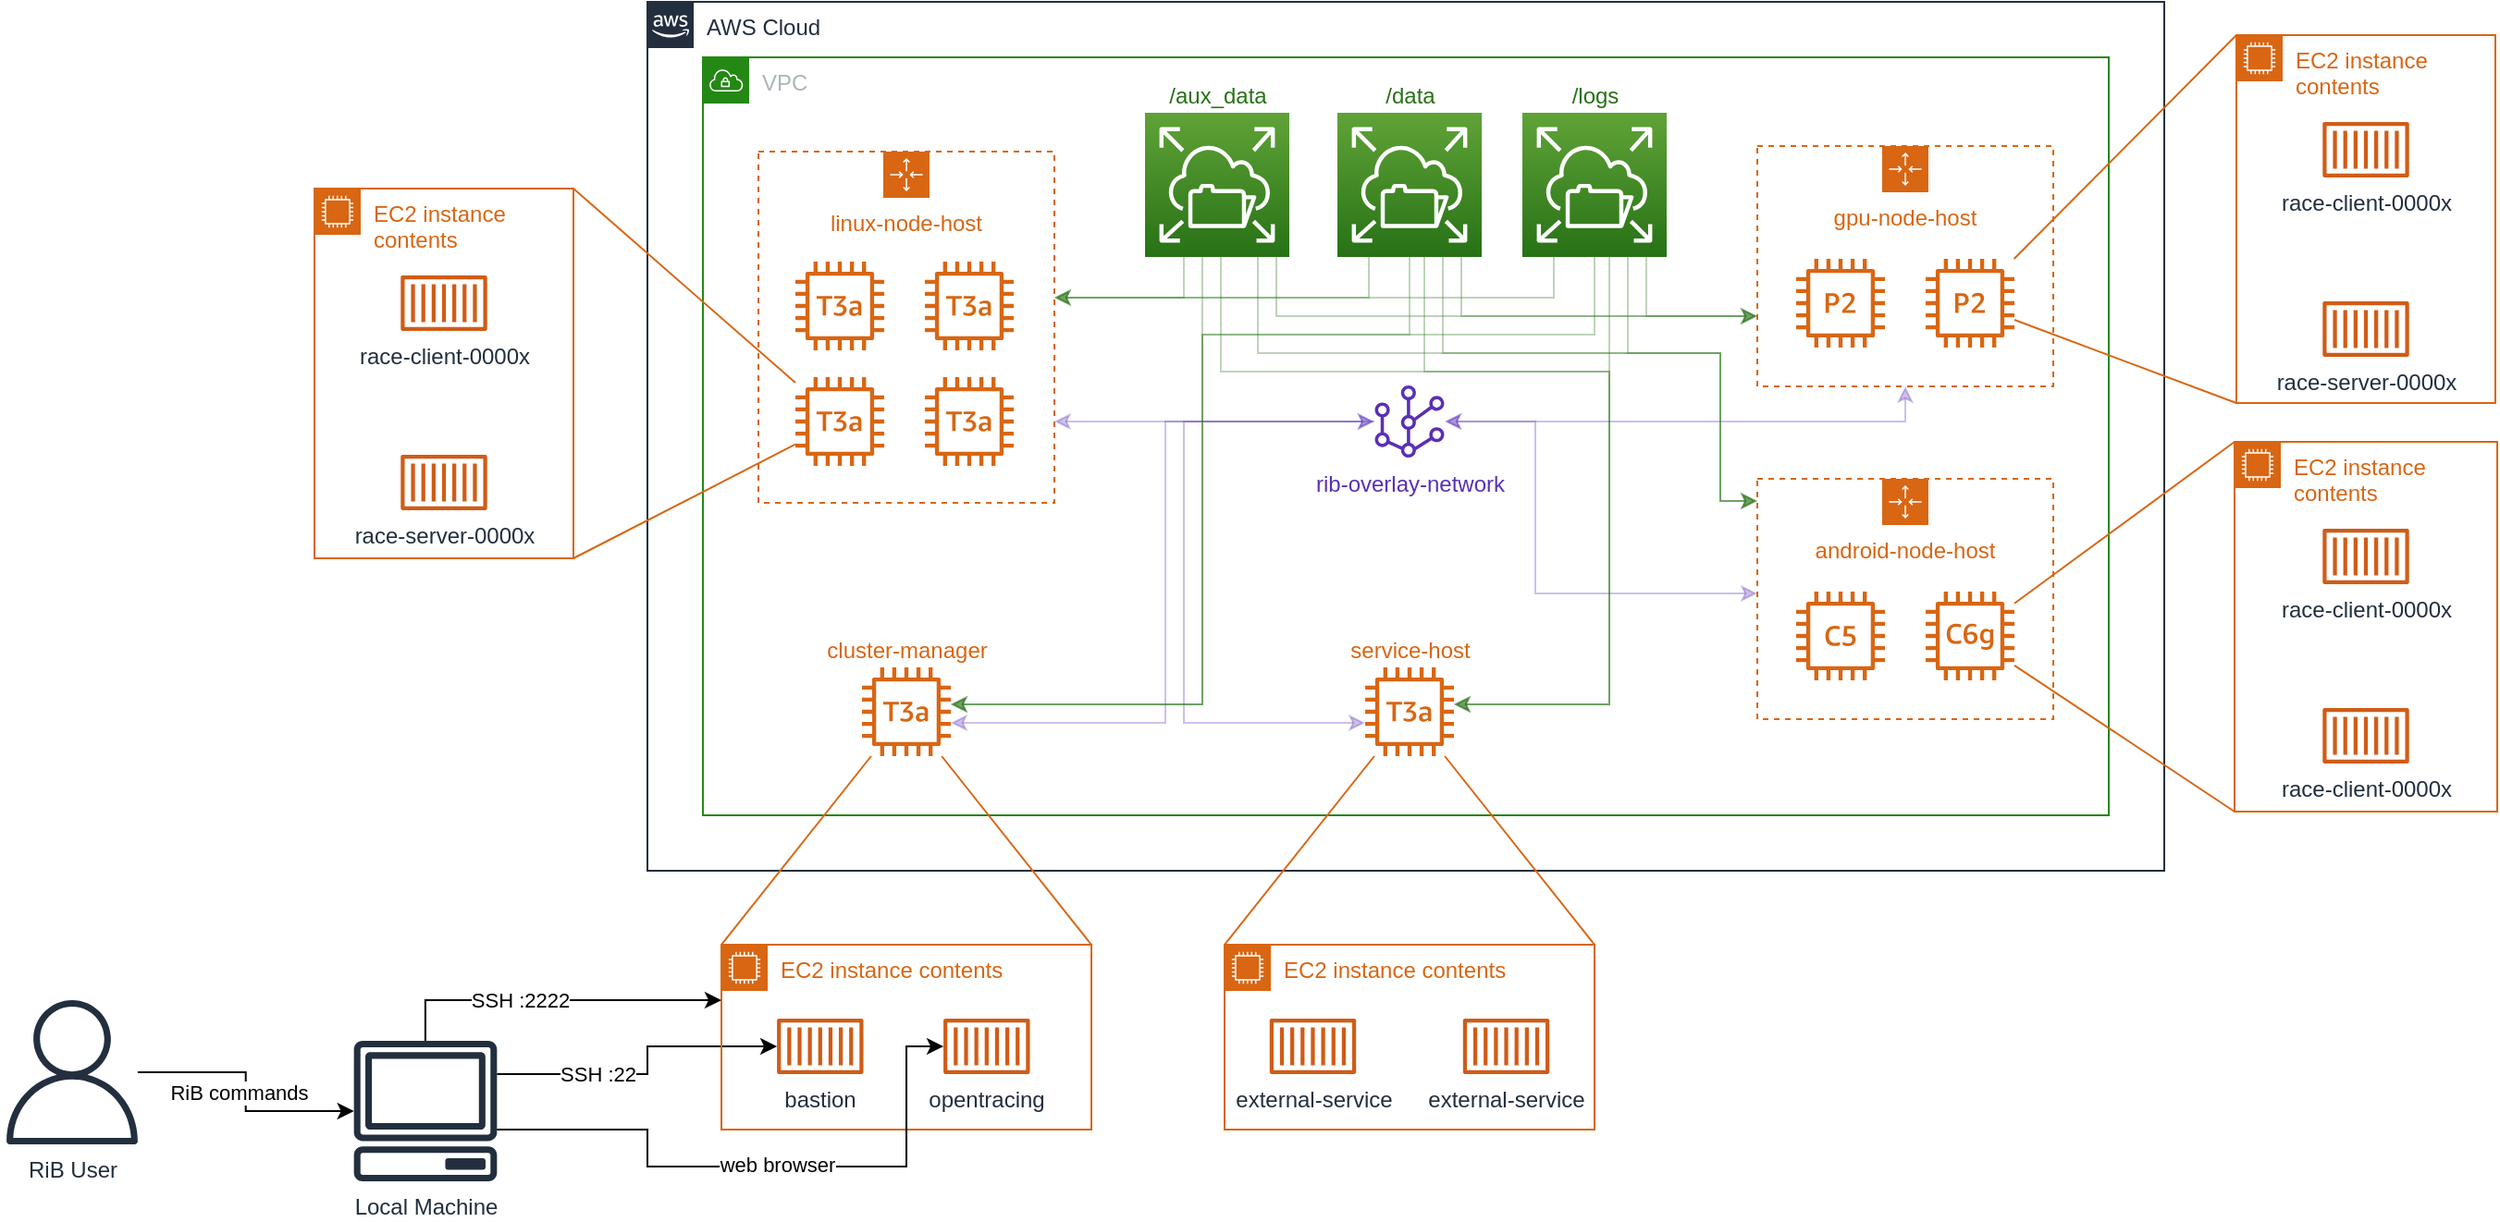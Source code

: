 <mxfile version="14.6.10" type="device"><diagram id="Ht1M8jgEwFfnCIfOTk4-" name="Page-1"><mxGraphModel dx="2907" dy="1059" grid="1" gridSize="10" guides="1" tooltips="1" connect="1" arrows="1" fold="1" page="1" pageScale="1" pageWidth="1169" pageHeight="827" math="0" shadow="0"><root><mxCell id="0"/><mxCell id="1" parent="0"/><mxCell id="WhN_t0RFHeqWNPV7uUDg-1" value="AWS Cloud" style="points=[[0,0],[0.25,0],[0.5,0],[0.75,0],[1,0],[1,0.25],[1,0.5],[1,0.75],[1,1],[0.75,1],[0.5,1],[0.25,1],[0,1],[0,0.75],[0,0.5],[0,0.25]];outlineConnect=0;gradientColor=none;html=1;whiteSpace=wrap;fontSize=12;fontStyle=0;shape=mxgraph.aws4.group;grIcon=mxgraph.aws4.group_aws_cloud_alt;strokeColor=#232F3E;fillColor=none;verticalAlign=top;align=left;spacingLeft=30;fontColor=#232F3E;dashed=0;" vertex="1" parent="1"><mxGeometry x="40" y="40" width="820" height="470" as="geometry"/></mxCell><mxCell id="WhN_t0RFHeqWNPV7uUDg-2" value="VPC" style="points=[[0,0],[0.25,0],[0.5,0],[0.75,0],[1,0],[1,0.25],[1,0.5],[1,0.75],[1,1],[0.75,1],[0.5,1],[0.25,1],[0,1],[0,0.75],[0,0.5],[0,0.25]];outlineConnect=0;gradientColor=none;html=1;whiteSpace=wrap;fontSize=12;fontStyle=0;shape=mxgraph.aws4.group;grIcon=mxgraph.aws4.group_vpc;strokeColor=#248814;fillColor=none;verticalAlign=top;align=left;spacingLeft=30;fontColor=#AAB7B8;dashed=0;" vertex="1" parent="1"><mxGeometry x="70" y="70" width="760" height="410" as="geometry"/></mxCell><mxCell id="WhN_t0RFHeqWNPV7uUDg-104" style="edgeStyle=orthogonalEdgeStyle;rounded=0;orthogonalLoop=1;jettySize=auto;html=1;fontColor=#000000;startArrow=none;startFill=0;endArrow=classic;endFill=1;strokeColor=#000000;" edge="1" parent="1" source="WhN_t0RFHeqWNPV7uUDg-3" target="WhN_t0RFHeqWNPV7uUDg-61"><mxGeometry relative="1" as="geometry"><Array as="points"><mxPoint x="40" y="620"/><mxPoint x="40" y="605"/></Array></mxGeometry></mxCell><mxCell id="WhN_t0RFHeqWNPV7uUDg-107" value="SSH :22" style="edgeLabel;html=1;align=center;verticalAlign=middle;resizable=0;points=[];fontColor=#000000;" vertex="1" connectable="0" parent="WhN_t0RFHeqWNPV7uUDg-104"><mxGeometry x="-0.348" relative="1" as="geometry"><mxPoint as="offset"/></mxGeometry></mxCell><mxCell id="WhN_t0RFHeqWNPV7uUDg-3" value="Local Machine" style="outlineConnect=0;fontColor=#232F3E;gradientColor=none;fillColor=#232F3E;strokeColor=none;dashed=0;verticalLabelPosition=bottom;verticalAlign=top;align=center;html=1;fontSize=12;fontStyle=0;aspect=fixed;pointerEvents=1;shape=mxgraph.aws4.client;" vertex="1" parent="1"><mxGeometry x="-119" y="602" width="78" height="76" as="geometry"/></mxCell><mxCell id="WhN_t0RFHeqWNPV7uUDg-102" style="edgeStyle=orthogonalEdgeStyle;rounded=0;orthogonalLoop=1;jettySize=auto;html=1;fontColor=#5A30B5;startArrow=none;startFill=0;endArrow=classic;endFill=1;" edge="1" parent="1" source="WhN_t0RFHeqWNPV7uUDg-4" target="WhN_t0RFHeqWNPV7uUDg-3"><mxGeometry relative="1" as="geometry"/></mxCell><mxCell id="WhN_t0RFHeqWNPV7uUDg-103" value="RiB commands" style="edgeLabel;html=1;align=center;verticalAlign=middle;resizable=0;points=[];direction=south;" vertex="1" connectable="0" parent="WhN_t0RFHeqWNPV7uUDg-102"><mxGeometry x="0.271" y="-2" relative="1" as="geometry"><mxPoint x="-12" y="-12" as="offset"/></mxGeometry></mxCell><mxCell id="WhN_t0RFHeqWNPV7uUDg-4" value="RiB User" style="outlineConnect=0;fontColor=#232F3E;gradientColor=none;fillColor=#232F3E;strokeColor=none;dashed=0;verticalLabelPosition=bottom;verticalAlign=top;align=center;html=1;fontSize=12;fontStyle=0;aspect=fixed;pointerEvents=1;shape=mxgraph.aws4.user;" vertex="1" parent="1"><mxGeometry x="-310" y="580" width="78" height="78" as="geometry"/></mxCell><mxCell id="WhN_t0RFHeqWNPV7uUDg-93" style="edgeStyle=orthogonalEdgeStyle;rounded=0;orthogonalLoop=1;jettySize=auto;html=1;fontColor=#5A30B5;endArrow=classic;endFill=1;strokeColor=#277116;opacity=30;" edge="1" parent="1" source="WhN_t0RFHeqWNPV7uUDg-12" target="WhN_t0RFHeqWNPV7uUDg-13"><mxGeometry relative="1" as="geometry"><Array as="points"><mxPoint x="330" y="200"/></Array></mxGeometry></mxCell><mxCell id="WhN_t0RFHeqWNPV7uUDg-12" value="/aux_data" style="points=[[0,0,0],[0.25,0,0],[0.5,0,0],[0.75,0,0],[1,0,0],[0,1,0],[0.25,1,0],[0.5,1,0],[0.75,1,0],[1,1,0],[0,0.25,0],[0,0.5,0],[0,0.75,0],[1,0.25,0],[1,0.5,0],[1,0.75,0]];outlineConnect=0;gradientColor=#60A337;gradientDirection=north;fillColor=#277116;strokeColor=#ffffff;dashed=0;verticalLabelPosition=top;verticalAlign=bottom;align=center;html=1;fontSize=12;fontStyle=0;aspect=fixed;shape=mxgraph.aws4.resourceIcon;resIcon=mxgraph.aws4.elastic_file_system;labelPosition=center;fontColor=#277116;" vertex="1" parent="1"><mxGeometry x="309" y="100" width="78" height="78" as="geometry"/></mxCell><mxCell id="WhN_t0RFHeqWNPV7uUDg-13" value="linux-node-host" style="points=[[0,0],[0.25,0],[0.5,0],[0.75,0],[1,0],[1,0.25],[1,0.5],[1,0.75],[1,1],[0.75,1],[0.5,1],[0.25,1],[0,1],[0,0.75],[0,0.5],[0,0.25]];outlineConnect=0;gradientColor=none;html=1;whiteSpace=wrap;fontSize=12;fontStyle=0;shape=mxgraph.aws4.groupCenter;grIcon=mxgraph.aws4.group_auto_scaling_group;grStroke=1;strokeColor=#D86613;fillColor=none;verticalAlign=top;align=center;fontColor=#D86613;dashed=1;spacingTop=25;" vertex="1" parent="1"><mxGeometry x="100" y="121" width="160" height="190" as="geometry"/></mxCell><mxCell id="WhN_t0RFHeqWNPV7uUDg-15" value="gpu-node-host" style="points=[[0,0],[0.25,0],[0.5,0],[0.75,0],[1,0],[1,0.25],[1,0.5],[1,0.75],[1,1],[0.75,1],[0.5,1],[0.25,1],[0,1],[0,0.75],[0,0.5],[0,0.25]];outlineConnect=0;gradientColor=none;html=1;whiteSpace=wrap;fontSize=12;fontStyle=0;shape=mxgraph.aws4.groupCenter;grIcon=mxgraph.aws4.group_auto_scaling_group;grStroke=1;strokeColor=#D86613;fillColor=none;verticalAlign=top;align=center;fontColor=#D86613;dashed=1;spacingTop=25;" vertex="1" parent="1"><mxGeometry x="640" y="118" width="160" height="130" as="geometry"/></mxCell><mxCell id="WhN_t0RFHeqWNPV7uUDg-16" value="android-node-host" style="points=[[0,0],[0.25,0],[0.5,0],[0.75,0],[1,0],[1,0.25],[1,0.5],[1,0.75],[1,1],[0.75,1],[0.5,1],[0.25,1],[0,1],[0,0.75],[0,0.5],[0,0.25]];outlineConnect=0;gradientColor=none;html=1;whiteSpace=wrap;fontSize=12;fontStyle=0;shape=mxgraph.aws4.groupCenter;grIcon=mxgraph.aws4.group_auto_scaling_group;grStroke=1;strokeColor=#D86613;fillColor=none;verticalAlign=top;align=center;fontColor=#D86613;dashed=1;spacingTop=25;" vertex="1" parent="1"><mxGeometry x="640" y="298" width="160" height="130" as="geometry"/></mxCell><mxCell id="WhN_t0RFHeqWNPV7uUDg-17" value="" style="outlineConnect=0;fontColor=#232F3E;gradientColor=none;fillColor=#D86613;strokeColor=none;dashed=0;verticalLabelPosition=bottom;verticalAlign=top;align=center;html=1;fontSize=12;fontStyle=0;aspect=fixed;pointerEvents=1;shape=mxgraph.aws4.t3a_instance;" vertex="1" parent="1"><mxGeometry x="120" y="180.5" width="48" height="48" as="geometry"/></mxCell><mxCell id="WhN_t0RFHeqWNPV7uUDg-18" value="" style="outlineConnect=0;fontColor=#232F3E;gradientColor=none;fillColor=#D86613;strokeColor=none;dashed=0;verticalLabelPosition=bottom;verticalAlign=top;align=center;html=1;fontSize=12;fontStyle=0;aspect=fixed;pointerEvents=1;shape=mxgraph.aws4.t3a_instance;" vertex="1" parent="1"><mxGeometry x="190" y="180.5" width="48" height="48" as="geometry"/></mxCell><mxCell id="WhN_t0RFHeqWNPV7uUDg-19" value="" style="outlineConnect=0;fontColor=#232F3E;gradientColor=none;fillColor=#D86613;strokeColor=none;dashed=0;verticalLabelPosition=bottom;verticalAlign=top;align=center;html=1;fontSize=12;fontStyle=0;aspect=fixed;pointerEvents=1;shape=mxgraph.aws4.p2_instance;" vertex="1" parent="1"><mxGeometry x="731" y="179" width="48" height="48" as="geometry"/></mxCell><mxCell id="WhN_t0RFHeqWNPV7uUDg-11" value="" style="outlineConnect=0;fontColor=#232F3E;gradientColor=none;fillColor=#D86613;strokeColor=none;dashed=0;verticalLabelPosition=bottom;verticalAlign=top;align=center;html=1;fontSize=12;fontStyle=0;aspect=fixed;pointerEvents=1;shape=mxgraph.aws4.c6g_instance;" vertex="1" parent="1"><mxGeometry x="731" y="359" width="48" height="48" as="geometry"/></mxCell><mxCell id="WhN_t0RFHeqWNPV7uUDg-10" value="" style="outlineConnect=0;fontColor=#232F3E;gradientColor=none;fillColor=#D86613;strokeColor=none;dashed=0;verticalLabelPosition=middle;verticalAlign=middle;align=left;html=1;fontSize=12;fontStyle=0;aspect=fixed;pointerEvents=1;shape=mxgraph.aws4.c5_instance;labelPosition=right;" vertex="1" parent="1"><mxGeometry x="661" y="359" width="48" height="48" as="geometry"/></mxCell><mxCell id="WhN_t0RFHeqWNPV7uUDg-9" value="" style="outlineConnect=0;fontColor=#232F3E;gradientColor=none;fillColor=#D86613;strokeColor=none;dashed=0;verticalLabelPosition=bottom;verticalAlign=top;align=center;html=1;fontSize=12;fontStyle=0;aspect=fixed;pointerEvents=1;shape=mxgraph.aws4.p2_instance;" vertex="1" parent="1"><mxGeometry x="661" y="179" width="48" height="48" as="geometry"/></mxCell><mxCell id="WhN_t0RFHeqWNPV7uUDg-21" value="/data" style="points=[[0,0,0],[0.25,0,0],[0.5,0,0],[0.75,0,0],[1,0,0],[0,1,0],[0.25,1,0],[0.5,1,0],[0.75,1,0],[1,1,0],[0,0.25,0],[0,0.5,0],[0,0.75,0],[1,0.25,0],[1,0.5,0],[1,0.75,0]];outlineConnect=0;gradientColor=#60A337;gradientDirection=north;fillColor=#277116;strokeColor=#ffffff;dashed=0;verticalLabelPosition=top;verticalAlign=bottom;align=center;html=1;fontSize=12;fontStyle=0;aspect=fixed;shape=mxgraph.aws4.resourceIcon;resIcon=mxgraph.aws4.elastic_file_system;labelPosition=center;fontColor=#277116;" vertex="1" parent="1"><mxGeometry x="413" y="100" width="78" height="78" as="geometry"/></mxCell><mxCell id="WhN_t0RFHeqWNPV7uUDg-22" value="/logs" style="points=[[0,0,0],[0.25,0,0],[0.5,0,0],[0.75,0,0],[1,0,0],[0,1,0],[0.25,1,0],[0.5,1,0],[0.75,1,0],[1,1,0],[0,0.25,0],[0,0.5,0],[0,0.75,0],[1,0.25,0],[1,0.5,0],[1,0.75,0]];outlineConnect=0;gradientColor=#60A337;gradientDirection=north;fillColor=#277116;strokeColor=#ffffff;dashed=0;verticalLabelPosition=top;verticalAlign=bottom;align=center;html=1;fontSize=12;fontStyle=0;aspect=fixed;shape=mxgraph.aws4.resourceIcon;resIcon=mxgraph.aws4.elastic_file_system;labelPosition=center;fontColor=#277116;" vertex="1" parent="1"><mxGeometry x="513" y="100" width="78" height="78" as="geometry"/></mxCell><mxCell id="WhN_t0RFHeqWNPV7uUDg-82" style="edgeStyle=orthogonalEdgeStyle;rounded=0;orthogonalLoop=1;jettySize=auto;html=1;fontColor=#5A30B5;endArrow=classic;endFill=1;strokeColor=#5A30B5;opacity=30;" edge="1" parent="1" source="WhN_t0RFHeqWNPV7uUDg-23" target="WhN_t0RFHeqWNPV7uUDg-13"><mxGeometry relative="1" as="geometry"><Array as="points"><mxPoint x="300" y="267"/><mxPoint x="300" y="267"/></Array></mxGeometry></mxCell><mxCell id="WhN_t0RFHeqWNPV7uUDg-90" style="edgeStyle=orthogonalEdgeStyle;rounded=0;orthogonalLoop=1;jettySize=auto;html=1;fontColor=#5A30B5;endArrow=classic;endFill=1;strokeColor=#5A30B5;opacity=30;startArrow=classic;startFill=1;" edge="1" parent="1" source="WhN_t0RFHeqWNPV7uUDg-23" target="WhN_t0RFHeqWNPV7uUDg-58"><mxGeometry relative="1" as="geometry"><Array as="points"><mxPoint x="320" y="267"/><mxPoint x="320" y="430"/></Array></mxGeometry></mxCell><mxCell id="WhN_t0RFHeqWNPV7uUDg-91" style="edgeStyle=orthogonalEdgeStyle;rounded=0;orthogonalLoop=1;jettySize=auto;html=1;fontColor=#5A30B5;endArrow=classic;endFill=1;strokeColor=#5A30B5;opacity=30;startArrow=classic;startFill=1;" edge="1" parent="1" source="WhN_t0RFHeqWNPV7uUDg-23" target="WhN_t0RFHeqWNPV7uUDg-59"><mxGeometry relative="1" as="geometry"><Array as="points"><mxPoint x="330" y="267"/><mxPoint x="330" y="430"/></Array></mxGeometry></mxCell><mxCell id="WhN_t0RFHeqWNPV7uUDg-49" style="edgeStyle=none;rounded=0;orthogonalLoop=1;jettySize=auto;html=1;exitX=1;exitY=0;exitDx=0;exitDy=0;endArrow=none;endFill=0;strokeColor=#D86613;" edge="1" parent="1" source="WhN_t0RFHeqWNPV7uUDg-7" target="WhN_t0RFHeqWNPV7uUDg-46"><mxGeometry relative="1" as="geometry"/></mxCell><mxCell id="WhN_t0RFHeqWNPV7uUDg-7" value="EC2 instance contents" style="points=[[0,0],[0.25,0],[0.5,0],[0.75,0],[1,0],[1,0.25],[1,0.5],[1,0.75],[1,1],[0.75,1],[0.5,1],[0.25,1],[0,1],[0,0.75],[0,0.5],[0,0.25]];outlineConnect=0;gradientColor=none;html=1;whiteSpace=wrap;fontSize=12;fontStyle=0;shape=mxgraph.aws4.group;grIcon=mxgraph.aws4.group_ec2_instance_contents;strokeColor=#D86613;fillColor=none;verticalAlign=top;align=left;spacingLeft=30;fontColor=#D86613;dashed=0;" vertex="1" parent="1"><mxGeometry x="-140" y="141" width="140" height="200" as="geometry"/></mxCell><mxCell id="WhN_t0RFHeqWNPV7uUDg-24" value="race-client-0000x" style="outlineConnect=0;fontColor=#232F3E;gradientColor=none;fillColor=#D05C17;strokeColor=none;dashed=0;verticalLabelPosition=bottom;verticalAlign=top;align=center;html=1;fontSize=12;fontStyle=0;aspect=fixed;pointerEvents=1;shape=mxgraph.aws4.container_1;" vertex="1" parent="1"><mxGeometry x="-93.4" y="188" width="46.8" height="30" as="geometry"/></mxCell><mxCell id="WhN_t0RFHeqWNPV7uUDg-26" value="race-server-0000x" style="outlineConnect=0;fontColor=#232F3E;gradientColor=none;fillColor=#D05C17;strokeColor=none;dashed=0;verticalLabelPosition=bottom;verticalAlign=top;align=center;html=1;fontSize=12;fontStyle=0;aspect=fixed;pointerEvents=1;shape=mxgraph.aws4.container_1;" vertex="1" parent="1"><mxGeometry x="-93.4" y="285" width="46.8" height="30" as="geometry"/></mxCell><mxCell id="WhN_t0RFHeqWNPV7uUDg-27" value="EC2 instance contents" style="points=[[0,0],[0.25,0],[0.5,0],[0.75,0],[1,0],[1,0.25],[1,0.5],[1,0.75],[1,1],[0.75,1],[0.5,1],[0.25,1],[0,1],[0,0.75],[0,0.5],[0,0.25]];outlineConnect=0;gradientColor=none;html=1;whiteSpace=wrap;fontSize=12;fontStyle=0;shape=mxgraph.aws4.group;grIcon=mxgraph.aws4.group_ec2_instance_contents;strokeColor=#D86613;fillColor=none;verticalAlign=top;align=left;spacingLeft=30;fontColor=#D86613;dashed=0;" vertex="1" parent="1"><mxGeometry x="899" y="58" width="140" height="199" as="geometry"/></mxCell><mxCell id="WhN_t0RFHeqWNPV7uUDg-28" value="race-client-0000x" style="outlineConnect=0;fontColor=#232F3E;gradientColor=none;fillColor=#D05C17;strokeColor=none;dashed=0;verticalLabelPosition=bottom;verticalAlign=top;align=center;html=1;fontSize=12;fontStyle=0;aspect=fixed;pointerEvents=1;shape=mxgraph.aws4.container_1;" vertex="1" parent="1"><mxGeometry x="945.6" y="105" width="46.8" height="30" as="geometry"/></mxCell><mxCell id="WhN_t0RFHeqWNPV7uUDg-29" value="race-server-0000x" style="outlineConnect=0;fontColor=#232F3E;gradientColor=none;fillColor=#D05C17;strokeColor=none;dashed=0;verticalLabelPosition=bottom;verticalAlign=top;align=center;html=1;fontSize=12;fontStyle=0;aspect=fixed;pointerEvents=1;shape=mxgraph.aws4.container_1;" vertex="1" parent="1"><mxGeometry x="945.6" y="202" width="46.8" height="30" as="geometry"/></mxCell><mxCell id="WhN_t0RFHeqWNPV7uUDg-30" value="EC2 instance contents" style="points=[[0,0],[0.25,0],[0.5,0],[0.75,0],[1,0],[1,0.25],[1,0.5],[1,0.75],[1,1],[0.75,1],[0.5,1],[0.25,1],[0,1],[0,0.75],[0,0.5],[0,0.25]];outlineConnect=0;gradientColor=none;html=1;whiteSpace=wrap;fontSize=12;fontStyle=0;shape=mxgraph.aws4.group;grIcon=mxgraph.aws4.group_ec2_instance_contents;strokeColor=#D86613;fillColor=none;verticalAlign=top;align=left;spacingLeft=30;fontColor=#D86613;dashed=0;" vertex="1" parent="1"><mxGeometry x="898" y="278" width="142" height="200" as="geometry"/></mxCell><mxCell id="WhN_t0RFHeqWNPV7uUDg-31" value="race-client-0000x" style="outlineConnect=0;fontColor=#232F3E;gradientColor=none;fillColor=#D05C17;strokeColor=none;dashed=0;verticalLabelPosition=bottom;verticalAlign=top;align=center;html=1;fontSize=12;fontStyle=0;aspect=fixed;pointerEvents=1;shape=mxgraph.aws4.container_1;" vertex="1" parent="1"><mxGeometry x="945.6" y="325" width="46.8" height="30" as="geometry"/></mxCell><mxCell id="WhN_t0RFHeqWNPV7uUDg-32" value="race-client-0000x" style="outlineConnect=0;fontColor=#232F3E;gradientColor=none;fillColor=#D05C17;strokeColor=none;dashed=0;verticalLabelPosition=bottom;verticalAlign=top;align=center;html=1;fontSize=12;fontStyle=0;aspect=fixed;pointerEvents=1;shape=mxgraph.aws4.container_1;" vertex="1" parent="1"><mxGeometry x="945.6" y="422" width="46.8" height="30" as="geometry"/></mxCell><mxCell id="WhN_t0RFHeqWNPV7uUDg-37" value="" style="shape=image;html=1;verticalAlign=top;verticalLabelPosition=bottom;labelBackgroundColor=#ffffff;imageAspect=0;aspect=fixed;image=https://cdn2.iconfinder.com/data/icons/font-awesome/1792/ellipsis-v-128.png" vertex="1" parent="1"><mxGeometry x="-86" y="249" width="32" height="32" as="geometry"/></mxCell><mxCell id="WhN_t0RFHeqWNPV7uUDg-46" value="" style="outlineConnect=0;fontColor=#232F3E;gradientColor=none;fillColor=#D86613;strokeColor=none;dashed=0;verticalLabelPosition=bottom;verticalAlign=top;align=center;html=1;fontSize=12;fontStyle=0;aspect=fixed;pointerEvents=1;shape=mxgraph.aws4.t3a_instance;" vertex="1" parent="1"><mxGeometry x="120" y="243" width="48" height="48" as="geometry"/></mxCell><mxCell id="WhN_t0RFHeqWNPV7uUDg-47" value="" style="outlineConnect=0;fontColor=#232F3E;gradientColor=none;fillColor=#D86613;strokeColor=none;dashed=0;verticalLabelPosition=bottom;verticalAlign=top;align=center;html=1;fontSize=12;fontStyle=0;aspect=fixed;pointerEvents=1;shape=mxgraph.aws4.t3a_instance;" vertex="1" parent="1"><mxGeometry x="190" y="243" width="48" height="48" as="geometry"/></mxCell><mxCell id="WhN_t0RFHeqWNPV7uUDg-50" style="edgeStyle=none;rounded=0;orthogonalLoop=1;jettySize=auto;html=1;exitX=1;exitY=1;exitDx=0;exitDy=0;endArrow=none;endFill=0;strokeColor=#D86613;" edge="1" parent="1" source="WhN_t0RFHeqWNPV7uUDg-7" target="WhN_t0RFHeqWNPV7uUDg-46"><mxGeometry relative="1" as="geometry"><mxPoint x="10" y="151" as="sourcePoint"/><mxPoint x="130" y="203.917" as="targetPoint"/></mxGeometry></mxCell><mxCell id="WhN_t0RFHeqWNPV7uUDg-52" value="" style="shape=image;html=1;verticalAlign=top;verticalLabelPosition=bottom;labelBackgroundColor=#ffffff;imageAspect=0;aspect=fixed;image=https://cdn2.iconfinder.com/data/icons/font-awesome/1792/ellipsis-v-128.png" vertex="1" parent="1"><mxGeometry x="953" y="386" width="32" height="32" as="geometry"/></mxCell><mxCell id="WhN_t0RFHeqWNPV7uUDg-53" style="edgeStyle=none;rounded=0;orthogonalLoop=1;jettySize=auto;html=1;exitX=0;exitY=0;exitDx=0;exitDy=0;endArrow=none;endFill=0;strokeColor=#D86613;" edge="1" parent="1" source="WhN_t0RFHeqWNPV7uUDg-30" target="WhN_t0RFHeqWNPV7uUDg-11"><mxGeometry relative="1" as="geometry"><mxPoint x="10" y="148" as="sourcePoint"/><mxPoint x="130" y="253" as="targetPoint"/></mxGeometry></mxCell><mxCell id="WhN_t0RFHeqWNPV7uUDg-54" style="edgeStyle=none;rounded=0;orthogonalLoop=1;jettySize=auto;html=1;exitX=0;exitY=1;exitDx=0;exitDy=0;endArrow=none;endFill=0;strokeColor=#D86613;" edge="1" parent="1" source="WhN_t0RFHeqWNPV7uUDg-30" target="WhN_t0RFHeqWNPV7uUDg-11"><mxGeometry relative="1" as="geometry"><mxPoint x="908" y="288" as="sourcePoint"/><mxPoint x="789" y="375.378" as="targetPoint"/></mxGeometry></mxCell><mxCell id="WhN_t0RFHeqWNPV7uUDg-55" value="" style="shape=image;html=1;verticalAlign=top;verticalLabelPosition=bottom;labelBackgroundColor=#ffffff;imageAspect=0;aspect=fixed;image=https://cdn2.iconfinder.com/data/icons/font-awesome/1792/ellipsis-v-128.png" vertex="1" parent="1"><mxGeometry x="953" y="166" width="32" height="32" as="geometry"/></mxCell><mxCell id="WhN_t0RFHeqWNPV7uUDg-56" style="edgeStyle=none;rounded=0;orthogonalLoop=1;jettySize=auto;html=1;exitX=0;exitY=0;exitDx=0;exitDy=0;endArrow=none;endFill=0;strokeColor=#D86613;" edge="1" parent="1" source="WhN_t0RFHeqWNPV7uUDg-27" target="WhN_t0RFHeqWNPV7uUDg-19"><mxGeometry relative="1" as="geometry"><mxPoint x="908" y="288" as="sourcePoint"/><mxPoint x="789" y="375.378" as="targetPoint"/></mxGeometry></mxCell><mxCell id="WhN_t0RFHeqWNPV7uUDg-57" style="edgeStyle=none;rounded=0;orthogonalLoop=1;jettySize=auto;html=1;exitX=0;exitY=1;exitDx=0;exitDy=0;endArrow=none;endFill=0;strokeColor=#D86613;" edge="1" parent="1" source="WhN_t0RFHeqWNPV7uUDg-27" target="WhN_t0RFHeqWNPV7uUDg-19"><mxGeometry relative="1" as="geometry"><mxPoint x="909" y="68" as="sourcePoint"/><mxPoint x="788.834" y="189" as="targetPoint"/></mxGeometry></mxCell><mxCell id="WhN_t0RFHeqWNPV7uUDg-58" value="&lt;font color=&quot;#d86613&quot;&gt;cluster-manager&lt;/font&gt;" style="outlineConnect=0;fontColor=#232F3E;gradientColor=none;fillColor=#D86613;strokeColor=none;dashed=0;verticalLabelPosition=top;verticalAlign=bottom;align=center;html=1;fontSize=12;fontStyle=0;aspect=fixed;pointerEvents=1;shape=mxgraph.aws4.t3a_instance;labelPosition=center;labelBackgroundColor=#ffffff;" vertex="1" parent="1"><mxGeometry x="156" y="400" width="48" height="48" as="geometry"/></mxCell><mxCell id="WhN_t0RFHeqWNPV7uUDg-59" value="&lt;font color=&quot;#d86613&quot;&gt;service-host&lt;/font&gt;" style="outlineConnect=0;fontColor=#232F3E;gradientColor=none;fillColor=#D86613;strokeColor=none;dashed=0;verticalLabelPosition=top;verticalAlign=bottom;align=center;html=1;fontSize=12;fontStyle=0;aspect=fixed;pointerEvents=1;shape=mxgraph.aws4.t3a_instance;labelPosition=center;labelBackgroundColor=#ffffff;" vertex="1" parent="1"><mxGeometry x="428" y="400" width="48" height="48" as="geometry"/></mxCell><mxCell id="WhN_t0RFHeqWNPV7uUDg-60" value="EC2 instance contents" style="points=[[0,0],[0.25,0],[0.5,0],[0.75,0],[1,0],[1,0.25],[1,0.5],[1,0.75],[1,1],[0.75,1],[0.5,1],[0.25,1],[0,1],[0,0.75],[0,0.5],[0,0.25]];outlineConnect=0;gradientColor=none;html=1;whiteSpace=wrap;fontSize=12;fontStyle=0;shape=mxgraph.aws4.group;grIcon=mxgraph.aws4.group_ec2_instance_contents;strokeColor=#D86613;fillColor=none;verticalAlign=top;align=left;spacingLeft=30;fontColor=#D86613;dashed=0;" vertex="1" parent="1"><mxGeometry x="80" y="550" width="200" height="100" as="geometry"/></mxCell><mxCell id="WhN_t0RFHeqWNPV7uUDg-61" value="bastion" style="outlineConnect=0;fontColor=#232F3E;gradientColor=none;fillColor=#D05C17;strokeColor=none;dashed=0;verticalLabelPosition=bottom;verticalAlign=top;align=center;html=1;fontSize=12;fontStyle=0;aspect=fixed;pointerEvents=1;shape=mxgraph.aws4.container_1;" vertex="1" parent="1"><mxGeometry x="110" y="590" width="46.8" height="30" as="geometry"/></mxCell><mxCell id="WhN_t0RFHeqWNPV7uUDg-64" style="edgeStyle=none;rounded=0;orthogonalLoop=1;jettySize=auto;html=1;endArrow=none;endFill=0;strokeColor=#D86613;entryX=0;entryY=0;entryDx=0;entryDy=0;" edge="1" parent="1" source="WhN_t0RFHeqWNPV7uUDg-58" target="WhN_t0RFHeqWNPV7uUDg-60"><mxGeometry relative="1" as="geometry"><mxPoint x="10" y="351" as="sourcePoint"/><mxPoint x="130" y="289.333" as="targetPoint"/></mxGeometry></mxCell><mxCell id="WhN_t0RFHeqWNPV7uUDg-65" style="edgeStyle=none;rounded=0;orthogonalLoop=1;jettySize=auto;html=1;endArrow=none;endFill=0;strokeColor=#D86613;entryX=1;entryY=0;entryDx=0;entryDy=0;" edge="1" parent="1" source="WhN_t0RFHeqWNPV7uUDg-58" target="WhN_t0RFHeqWNPV7uUDg-60"><mxGeometry relative="1" as="geometry"><mxPoint x="520" y="610" as="sourcePoint"/><mxPoint x="90" y="560" as="targetPoint"/></mxGeometry></mxCell><mxCell id="WhN_t0RFHeqWNPV7uUDg-66" value="EC2 instance contents" style="points=[[0,0],[0.25,0],[0.5,0],[0.75,0],[1,0],[1,0.25],[1,0.5],[1,0.75],[1,1],[0.75,1],[0.5,1],[0.25,1],[0,1],[0,0.75],[0,0.5],[0,0.25]];outlineConnect=0;gradientColor=none;html=1;whiteSpace=wrap;fontSize=12;fontStyle=0;shape=mxgraph.aws4.group;grIcon=mxgraph.aws4.group_ec2_instance_contents;strokeColor=#D86613;fillColor=none;verticalAlign=top;align=left;spacingLeft=30;fontColor=#D86613;dashed=0;" vertex="1" parent="1"><mxGeometry x="352" y="550" width="200" height="100" as="geometry"/></mxCell><mxCell id="WhN_t0RFHeqWNPV7uUDg-67" value="external-service" style="outlineConnect=0;fontColor=#232F3E;gradientColor=none;fillColor=#D05C17;strokeColor=none;dashed=0;verticalLabelPosition=bottom;verticalAlign=top;align=center;html=1;fontSize=12;fontStyle=0;aspect=fixed;pointerEvents=1;shape=mxgraph.aws4.container_1;" vertex="1" parent="1"><mxGeometry x="376.33" y="590" width="46.8" height="30" as="geometry"/></mxCell><mxCell id="WhN_t0RFHeqWNPV7uUDg-68" value="external-service" style="outlineConnect=0;fontColor=#232F3E;gradientColor=none;fillColor=#D05C17;strokeColor=none;dashed=0;verticalLabelPosition=bottom;verticalAlign=top;align=center;html=1;fontSize=12;fontStyle=0;aspect=fixed;pointerEvents=1;shape=mxgraph.aws4.container_1;" vertex="1" parent="1"><mxGeometry x="480.87" y="590" width="46.8" height="30" as="geometry"/></mxCell><mxCell id="WhN_t0RFHeqWNPV7uUDg-69" value="" style="shape=image;html=1;verticalAlign=top;verticalLabelPosition=bottom;labelBackgroundColor=#ffffff;imageAspect=0;aspect=fixed;image=https://cdn2.iconfinder.com/data/icons/font-awesome/1792/ellipsis-h-128.png" vertex="1" parent="1"><mxGeometry x="436" y="588" width="32" height="32" as="geometry"/></mxCell><mxCell id="WhN_t0RFHeqWNPV7uUDg-70" style="edgeStyle=none;rounded=0;orthogonalLoop=1;jettySize=auto;html=1;endArrow=none;endFill=0;strokeColor=#D86613;entryX=0;entryY=0;entryDx=0;entryDy=0;" edge="1" parent="1" source="WhN_t0RFHeqWNPV7uUDg-59" target="WhN_t0RFHeqWNPV7uUDg-66"><mxGeometry relative="1" as="geometry"><mxPoint x="170.952" y="458" as="sourcePoint"/><mxPoint x="90" y="560" as="targetPoint"/></mxGeometry></mxCell><mxCell id="WhN_t0RFHeqWNPV7uUDg-71" style="edgeStyle=none;rounded=0;orthogonalLoop=1;jettySize=auto;html=1;endArrow=none;endFill=0;strokeColor=#D86613;entryX=1;entryY=0;entryDx=0;entryDy=0;" edge="1" parent="1" source="WhN_t0RFHeqWNPV7uUDg-59" target="WhN_t0RFHeqWNPV7uUDg-66"><mxGeometry relative="1" as="geometry"><mxPoint x="442.952" y="458" as="sourcePoint"/><mxPoint x="362" y="560" as="targetPoint"/></mxGeometry></mxCell><mxCell id="WhN_t0RFHeqWNPV7uUDg-83" style="edgeStyle=orthogonalEdgeStyle;rounded=0;orthogonalLoop=1;jettySize=auto;html=1;fontColor=#5A30B5;endArrow=classic;endFill=1;strokeColor=#5A30B5;opacity=30;startArrow=classic;startFill=1;" edge="1" parent="1" source="WhN_t0RFHeqWNPV7uUDg-23" target="WhN_t0RFHeqWNPV7uUDg-15"><mxGeometry relative="1" as="geometry"><mxPoint x="442.87" y="277" as="sourcePoint"/><mxPoint x="248" y="277" as="targetPoint"/><Array as="points"><mxPoint x="720" y="267"/></Array></mxGeometry></mxCell><mxCell id="WhN_t0RFHeqWNPV7uUDg-84" style="edgeStyle=orthogonalEdgeStyle;rounded=0;orthogonalLoop=1;jettySize=auto;html=1;fontColor=#5A30B5;endArrow=classic;endFill=1;strokeColor=#5A30B5;opacity=30;startArrow=classic;startFill=1;" edge="1" parent="1" source="WhN_t0RFHeqWNPV7uUDg-23" target="WhN_t0RFHeqWNPV7uUDg-16"><mxGeometry relative="1" as="geometry"><mxPoint x="481.12" y="277" as="sourcePoint"/><mxPoint x="695" y="237" as="targetPoint"/><Array as="points"><mxPoint x="520" y="267"/><mxPoint x="520" y="360"/></Array></mxGeometry></mxCell><mxCell id="WhN_t0RFHeqWNPV7uUDg-23" value="rib-overlay-network" style="outlineConnect=0;gradientColor=none;fillColor=#5A30B5;strokeColor=none;dashed=0;verticalLabelPosition=bottom;verticalAlign=top;align=center;html=1;fontSize=12;fontStyle=0;aspect=fixed;pointerEvents=1;shape=mxgraph.aws4.mesh;fontColor=#5A30B5;labelBackgroundColor=#ffffff;" vertex="1" parent="1"><mxGeometry x="432.24" y="247.5" width="39.51" height="39" as="geometry"/></mxCell><mxCell id="WhN_t0RFHeqWNPV7uUDg-105" style="edgeStyle=orthogonalEdgeStyle;rounded=0;orthogonalLoop=1;jettySize=auto;html=1;fontColor=#000000;startArrow=none;startFill=0;endArrow=classic;endFill=1;strokeColor=#000000;" edge="1" parent="1" source="WhN_t0RFHeqWNPV7uUDg-3" target="WhN_t0RFHeqWNPV7uUDg-62"><mxGeometry relative="1" as="geometry"><mxPoint x="-31.188" y="630" as="sourcePoint"/><mxPoint x="120" y="615" as="targetPoint"/><Array as="points"><mxPoint x="40" y="650"/><mxPoint x="40" y="670"/><mxPoint x="180" y="670"/><mxPoint x="180" y="605"/></Array></mxGeometry></mxCell><mxCell id="WhN_t0RFHeqWNPV7uUDg-106" value="web browser" style="edgeLabel;html=1;align=center;verticalAlign=middle;resizable=0;points=[];fontColor=#000000;" vertex="1" connectable="0" parent="WhN_t0RFHeqWNPV7uUDg-105"><mxGeometry x="-0.149" y="1" relative="1" as="geometry"><mxPoint x="32" as="offset"/></mxGeometry></mxCell><mxCell id="WhN_t0RFHeqWNPV7uUDg-108" style="edgeStyle=orthogonalEdgeStyle;rounded=0;orthogonalLoop=1;jettySize=auto;html=1;fontColor=#000000;startArrow=none;startFill=0;endArrow=classic;endFill=1;strokeColor=#000000;" edge="1" parent="1" source="WhN_t0RFHeqWNPV7uUDg-3" target="WhN_t0RFHeqWNPV7uUDg-60"><mxGeometry relative="1" as="geometry"><mxPoint x="-31.188" y="630" as="sourcePoint"/><mxPoint x="120" y="615" as="targetPoint"/><Array as="points"><mxPoint x="-80" y="580"/></Array></mxGeometry></mxCell><mxCell id="WhN_t0RFHeqWNPV7uUDg-109" value="SSH :2222" style="edgeLabel;html=1;align=center;verticalAlign=middle;resizable=0;points=[];fontColor=#000000;" vertex="1" connectable="0" parent="WhN_t0RFHeqWNPV7uUDg-108"><mxGeometry x="-0.348" relative="1" as="geometry"><mxPoint x="13" as="offset"/></mxGeometry></mxCell><mxCell id="WhN_t0RFHeqWNPV7uUDg-62" value="opentracing" style="outlineConnect=0;fontColor=#232F3E;gradientColor=none;fillColor=#D05C17;strokeColor=none;dashed=0;verticalLabelPosition=bottom;verticalAlign=top;align=center;html=1;fontSize=12;fontStyle=0;aspect=fixed;pointerEvents=1;shape=mxgraph.aws4.container_1;labelBackgroundColor=#ffffff;" vertex="1" parent="1"><mxGeometry x="200" y="590" width="46.8" height="30" as="geometry"/></mxCell><mxCell id="WhN_t0RFHeqWNPV7uUDg-112" style="edgeStyle=orthogonalEdgeStyle;rounded=0;orthogonalLoop=1;jettySize=auto;html=1;fontColor=#5A30B5;endArrow=classic;endFill=1;strokeColor=#277116;opacity=30;" edge="1" parent="1" source="WhN_t0RFHeqWNPV7uUDg-21" target="WhN_t0RFHeqWNPV7uUDg-13"><mxGeometry relative="1" as="geometry"><mxPoint x="358" y="188" as="sourcePoint"/><mxPoint x="270" y="200" as="targetPoint"/><Array as="points"><mxPoint x="430" y="200"/></Array></mxGeometry></mxCell><mxCell id="WhN_t0RFHeqWNPV7uUDg-113" style="edgeStyle=orthogonalEdgeStyle;rounded=0;orthogonalLoop=1;jettySize=auto;html=1;fontColor=#5A30B5;endArrow=classic;endFill=1;strokeColor=#277116;opacity=30;" edge="1" parent="1" source="WhN_t0RFHeqWNPV7uUDg-22" target="WhN_t0RFHeqWNPV7uUDg-13"><mxGeometry relative="1" as="geometry"><mxPoint x="462" y="188" as="sourcePoint"/><mxPoint x="270" y="210" as="targetPoint"/><Array as="points"><mxPoint x="530" y="200"/></Array></mxGeometry></mxCell><mxCell id="WhN_t0RFHeqWNPV7uUDg-114" style="edgeStyle=orthogonalEdgeStyle;rounded=0;orthogonalLoop=1;jettySize=auto;html=1;fontColor=#5A30B5;endArrow=classic;endFill=1;strokeColor=#277116;opacity=30;" edge="1" parent="1" source="WhN_t0RFHeqWNPV7uUDg-12" target="WhN_t0RFHeqWNPV7uUDg-15"><mxGeometry relative="1" as="geometry"><mxPoint x="540" y="188" as="sourcePoint"/><mxPoint x="270" y="210" as="targetPoint"/><Array as="points"><mxPoint x="380" y="210"/></Array></mxGeometry></mxCell><mxCell id="WhN_t0RFHeqWNPV7uUDg-115" style="edgeStyle=orthogonalEdgeStyle;rounded=0;orthogonalLoop=1;jettySize=auto;html=1;fontColor=#5A30B5;endArrow=classic;endFill=1;strokeColor=#277116;opacity=30;" edge="1" parent="1" source="WhN_t0RFHeqWNPV7uUDg-21" target="WhN_t0RFHeqWNPV7uUDg-15"><mxGeometry relative="1" as="geometry"><mxPoint x="390" y="188" as="sourcePoint"/><mxPoint x="650" y="220" as="targetPoint"/><Array as="points"><mxPoint x="480" y="210"/></Array></mxGeometry></mxCell><mxCell id="WhN_t0RFHeqWNPV7uUDg-116" style="edgeStyle=orthogonalEdgeStyle;rounded=0;orthogonalLoop=1;jettySize=auto;html=1;fontColor=#5A30B5;endArrow=classic;endFill=1;strokeColor=#277116;opacity=30;" edge="1" parent="1" source="WhN_t0RFHeqWNPV7uUDg-22" target="WhN_t0RFHeqWNPV7uUDg-15"><mxGeometry relative="1" as="geometry"><mxPoint x="490" y="188" as="sourcePoint"/><mxPoint x="650" y="220" as="targetPoint"/><Array as="points"><mxPoint x="580" y="210"/></Array></mxGeometry></mxCell><mxCell id="WhN_t0RFHeqWNPV7uUDg-117" style="edgeStyle=orthogonalEdgeStyle;rounded=0;orthogonalLoop=1;jettySize=auto;html=1;fontColor=#5A30B5;endArrow=classic;endFill=1;strokeColor=#277116;opacity=30;" edge="1" parent="1" source="WhN_t0RFHeqWNPV7uUDg-12" target="WhN_t0RFHeqWNPV7uUDg-16"><mxGeometry relative="1" as="geometry"><mxPoint x="390" y="188" as="sourcePoint"/><mxPoint x="650" y="220" as="targetPoint"/><Array as="points"><mxPoint x="370" y="230"/><mxPoint x="620" y="230"/><mxPoint x="620" y="310"/></Array></mxGeometry></mxCell><mxCell id="WhN_t0RFHeqWNPV7uUDg-118" style="edgeStyle=orthogonalEdgeStyle;rounded=0;orthogonalLoop=1;jettySize=auto;html=1;fontColor=#5A30B5;endArrow=classic;endFill=1;strokeColor=#277116;opacity=30;" edge="1" parent="1" source="WhN_t0RFHeqWNPV7uUDg-21" target="WhN_t0RFHeqWNPV7uUDg-16"><mxGeometry relative="1" as="geometry"><mxPoint x="380" y="188" as="sourcePoint"/><mxPoint x="650" y="320" as="targetPoint"/><Array as="points"><mxPoint x="470" y="230"/><mxPoint x="620" y="230"/><mxPoint x="620" y="310"/></Array></mxGeometry></mxCell><mxCell id="WhN_t0RFHeqWNPV7uUDg-119" style="edgeStyle=orthogonalEdgeStyle;rounded=0;orthogonalLoop=1;jettySize=auto;html=1;fontColor=#5A30B5;endArrow=classic;endFill=1;strokeColor=#277116;opacity=30;" edge="1" parent="1" source="WhN_t0RFHeqWNPV7uUDg-22" target="WhN_t0RFHeqWNPV7uUDg-16"><mxGeometry relative="1" as="geometry"><mxPoint x="480" y="188" as="sourcePoint"/><mxPoint x="650" y="320" as="targetPoint"/><Array as="points"><mxPoint x="570" y="230"/><mxPoint x="620" y="230"/><mxPoint x="620" y="310"/></Array></mxGeometry></mxCell><mxCell id="WhN_t0RFHeqWNPV7uUDg-120" style="edgeStyle=orthogonalEdgeStyle;rounded=0;orthogonalLoop=1;jettySize=auto;html=1;fontColor=#5A30B5;endArrow=classic;endFill=1;strokeColor=#277116;opacity=30;" edge="1" parent="1" source="WhN_t0RFHeqWNPV7uUDg-22" target="WhN_t0RFHeqWNPV7uUDg-59"><mxGeometry relative="1" as="geometry"><mxPoint x="380" y="188" as="sourcePoint"/><mxPoint x="650" y="320" as="targetPoint"/><Array as="points"><mxPoint x="560" y="420"/></Array></mxGeometry></mxCell><mxCell id="WhN_t0RFHeqWNPV7uUDg-121" style="edgeStyle=orthogonalEdgeStyle;rounded=0;orthogonalLoop=1;jettySize=auto;html=1;fontColor=#5A30B5;endArrow=classic;endFill=1;strokeColor=#277116;opacity=30;" edge="1" parent="1" source="WhN_t0RFHeqWNPV7uUDg-21" target="WhN_t0RFHeqWNPV7uUDg-59"><mxGeometry relative="1" as="geometry"><mxPoint x="570" y="188" as="sourcePoint"/><mxPoint x="486" y="430" as="targetPoint"/><Array as="points"><mxPoint x="460" y="240"/><mxPoint x="560" y="240"/><mxPoint x="560" y="420"/></Array></mxGeometry></mxCell><mxCell id="WhN_t0RFHeqWNPV7uUDg-122" style="edgeStyle=orthogonalEdgeStyle;rounded=0;orthogonalLoop=1;jettySize=auto;html=1;fontColor=#5A30B5;endArrow=classic;endFill=1;strokeColor=#277116;opacity=30;" edge="1" parent="1" source="WhN_t0RFHeqWNPV7uUDg-12" target="WhN_t0RFHeqWNPV7uUDg-59"><mxGeometry relative="1" as="geometry"><mxPoint x="470" y="188" as="sourcePoint"/><mxPoint x="486" y="430" as="targetPoint"/><Array as="points"><mxPoint x="350" y="240"/><mxPoint x="560" y="240"/><mxPoint x="560" y="420"/></Array></mxGeometry></mxCell><mxCell id="WhN_t0RFHeqWNPV7uUDg-123" style="edgeStyle=orthogonalEdgeStyle;rounded=0;orthogonalLoop=1;jettySize=auto;html=1;fontColor=#5A30B5;endArrow=classic;endFill=1;strokeColor=#277116;opacity=30;" edge="1" parent="1" source="WhN_t0RFHeqWNPV7uUDg-12" target="WhN_t0RFHeqWNPV7uUDg-58"><mxGeometry relative="1" as="geometry"><mxPoint x="360" y="188" as="sourcePoint"/><mxPoint x="486" y="430" as="targetPoint"/><Array as="points"><mxPoint x="340" y="420"/></Array></mxGeometry></mxCell><mxCell id="WhN_t0RFHeqWNPV7uUDg-124" style="edgeStyle=orthogonalEdgeStyle;rounded=0;orthogonalLoop=1;jettySize=auto;html=1;fontColor=#5A30B5;endArrow=classic;endFill=1;strokeColor=#277116;opacity=30;" edge="1" parent="1" source="WhN_t0RFHeqWNPV7uUDg-21" target="WhN_t0RFHeqWNPV7uUDg-58"><mxGeometry relative="1" as="geometry"><mxPoint x="350" y="188" as="sourcePoint"/><mxPoint x="214" y="430" as="targetPoint"/><Array as="points"><mxPoint x="452" y="220"/><mxPoint x="340" y="220"/><mxPoint x="340" y="420"/></Array></mxGeometry></mxCell><mxCell id="WhN_t0RFHeqWNPV7uUDg-125" style="edgeStyle=orthogonalEdgeStyle;rounded=0;orthogonalLoop=1;jettySize=auto;html=1;fontColor=#5A30B5;endArrow=classic;endFill=1;strokeColor=#277116;opacity=30;" edge="1" parent="1" source="WhN_t0RFHeqWNPV7uUDg-22" target="WhN_t0RFHeqWNPV7uUDg-58"><mxGeometry relative="1" as="geometry"><mxPoint x="462" y="188" as="sourcePoint"/><mxPoint x="214" y="430" as="targetPoint"/><Array as="points"><mxPoint x="552" y="220"/><mxPoint x="340" y="220"/><mxPoint x="340" y="420"/></Array></mxGeometry></mxCell></root></mxGraphModel></diagram></mxfile>